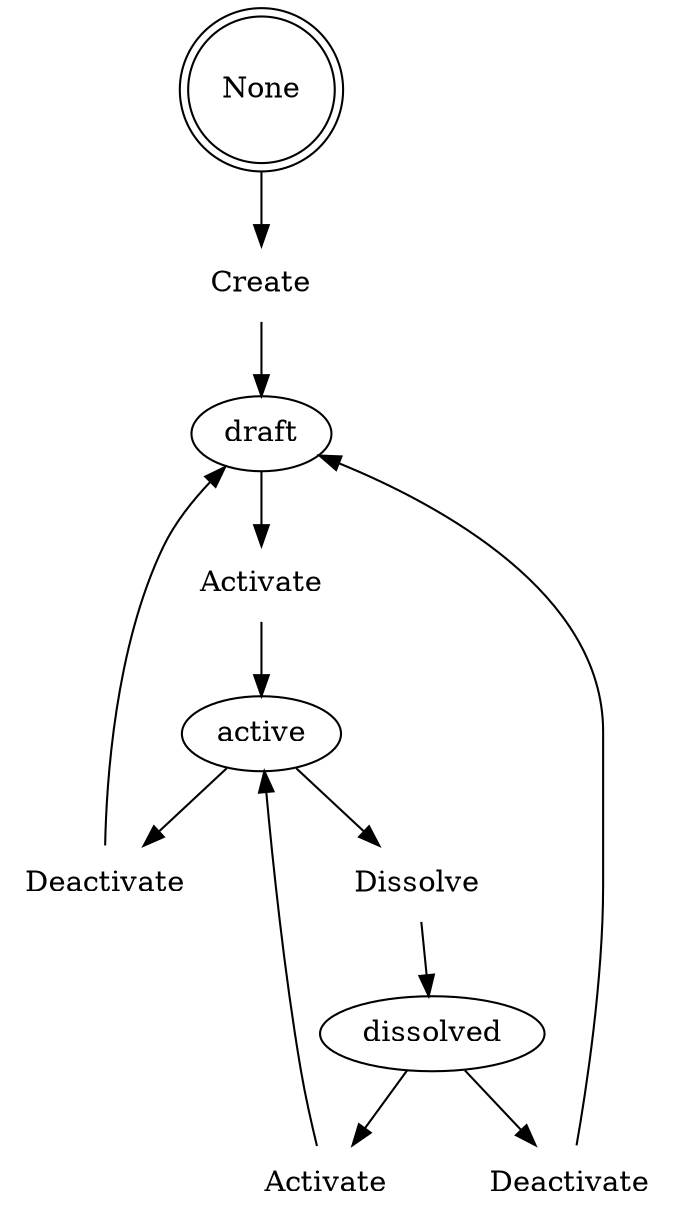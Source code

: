 digraph g {
None [shape=doublecircle]
t1 [shape=none, label="Create"]
"None" -> t1 -> "draft"
t2 [shape=none, label="Activate"]
"draft" -> t2 -> "active"
t3 [shape=none, label="Deactivate"]
"active" -> t3 -> "draft"
t4 [shape=none, label="Dissolve"]
"active" -> t4 -> "dissolved"
t5 [shape=none, label="Activate"]
"dissolved" -> t5 -> "active"
t6 [shape=none, label="Deactivate"]
"dissolved" -> t6 -> "draft"
}